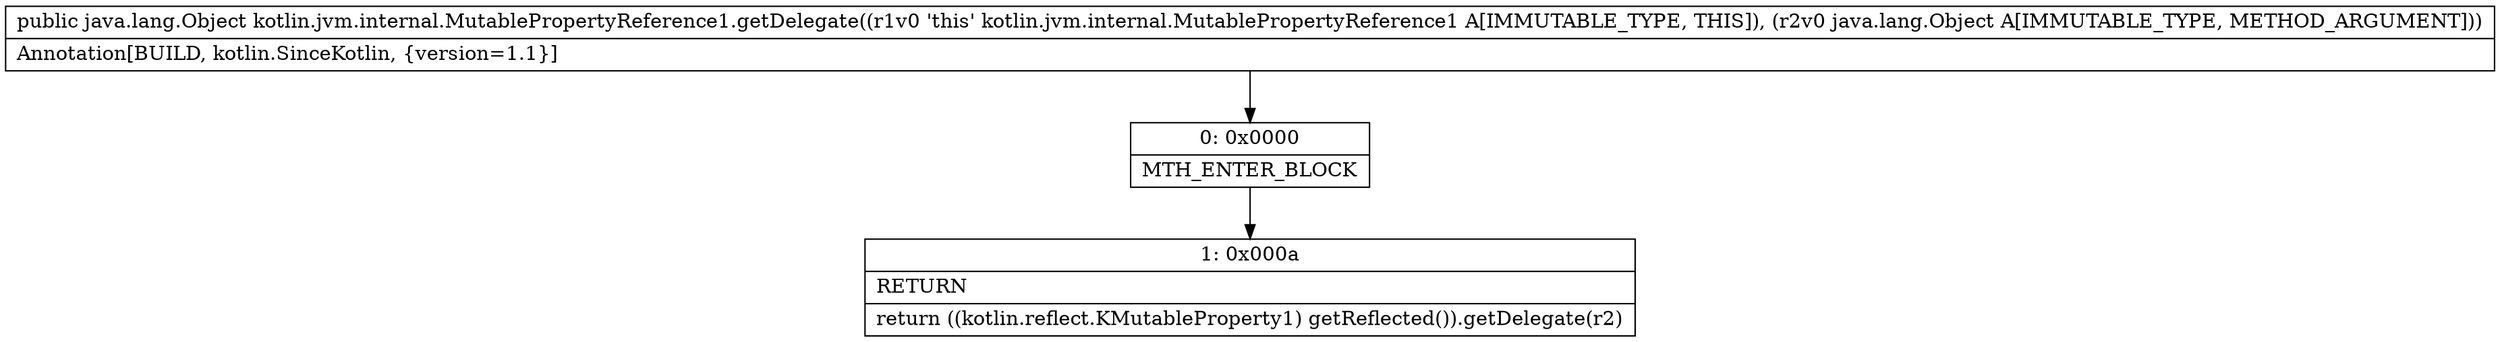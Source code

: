 digraph "CFG forkotlin.jvm.internal.MutablePropertyReference1.getDelegate(Ljava\/lang\/Object;)Ljava\/lang\/Object;" {
Node_0 [shape=record,label="{0\:\ 0x0000|MTH_ENTER_BLOCK\l}"];
Node_1 [shape=record,label="{1\:\ 0x000a|RETURN\l|return ((kotlin.reflect.KMutableProperty1) getReflected()).getDelegate(r2)\l}"];
MethodNode[shape=record,label="{public java.lang.Object kotlin.jvm.internal.MutablePropertyReference1.getDelegate((r1v0 'this' kotlin.jvm.internal.MutablePropertyReference1 A[IMMUTABLE_TYPE, THIS]), (r2v0 java.lang.Object A[IMMUTABLE_TYPE, METHOD_ARGUMENT]))  | Annotation[BUILD, kotlin.SinceKotlin, \{version=1.1\}]\l}"];
MethodNode -> Node_0;
Node_0 -> Node_1;
}

